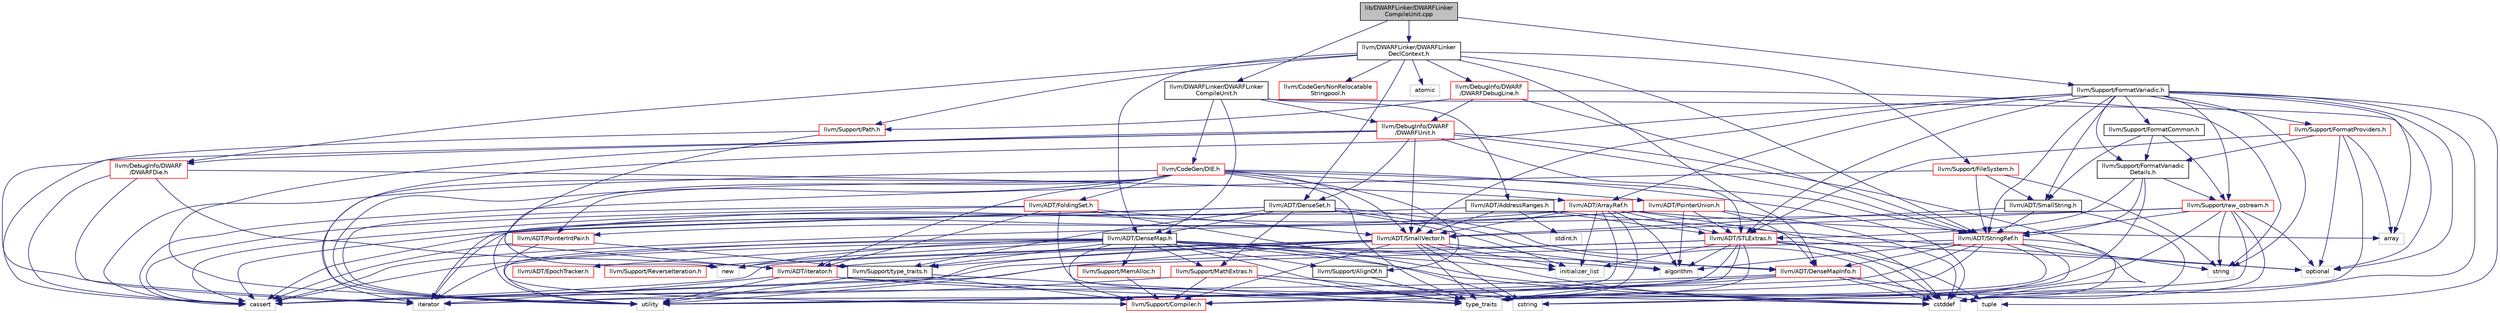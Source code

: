 digraph "lib/DWARFLinker/DWARFLinkerCompileUnit.cpp"
{
 // LATEX_PDF_SIZE
  bgcolor="transparent";
  edge [fontname="Helvetica",fontsize="10",labelfontname="Helvetica",labelfontsize="10"];
  node [fontname="Helvetica",fontsize="10",shape=record];
  Node1 [label="lib/DWARFLinker/DWARFLinker\lCompileUnit.cpp",height=0.2,width=0.4,color="black", fillcolor="grey75", style="filled", fontcolor="black",tooltip=" "];
  Node1 -> Node2 [color="midnightblue",fontsize="10",style="solid",fontname="Helvetica"];
  Node2 [label="llvm/DWARFLinker/DWARFLinker\lCompileUnit.h",height=0.2,width=0.4,color="black",URL="$DWARFLinkerCompileUnit_8h.html",tooltip=" "];
  Node2 -> Node3 [color="midnightblue",fontsize="10",style="solid",fontname="Helvetica"];
  Node3 [label="llvm/ADT/AddressRanges.h",height=0.2,width=0.4,color="black",URL="$AddressRanges_8h.html",tooltip=" "];
  Node3 -> Node4 [color="midnightblue",fontsize="10",style="solid",fontname="Helvetica"];
  Node4 [label="llvm/ADT/STLExtras.h",height=0.2,width=0.4,color="red",URL="$STLExtras_8h.html",tooltip=" "];
  Node4 -> Node33 [color="midnightblue",fontsize="10",style="solid",fontname="Helvetica"];
  Node33 [label="llvm/ADT/iterator.h",height=0.2,width=0.4,color="red",URL="$iterator_8h.html",tooltip=" "];
  Node33 -> Node21 [color="midnightblue",fontsize="10",style="solid",fontname="Helvetica"];
  Node21 [label="cstddef",height=0.2,width=0.4,color="grey75",tooltip=" "];
  Node33 -> Node35 [color="midnightblue",fontsize="10",style="solid",fontname="Helvetica"];
  Node35 [label="iterator",height=0.2,width=0.4,color="grey75",tooltip=" "];
  Node33 -> Node19 [color="midnightblue",fontsize="10",style="solid",fontname="Helvetica"];
  Node19 [label="type_traits",height=0.2,width=0.4,color="grey75",tooltip=" "];
  Node33 -> Node24 [color="midnightblue",fontsize="10",style="solid",fontname="Helvetica"];
  Node24 [label="utility",height=0.2,width=0.4,color="grey75",tooltip=" "];
  Node4 -> Node25 [color="midnightblue",fontsize="10",style="solid",fontname="Helvetica"];
  Node25 [label="algorithm",height=0.2,width=0.4,color="grey75",tooltip=" "];
  Node4 -> Node26 [color="midnightblue",fontsize="10",style="solid",fontname="Helvetica"];
  Node26 [label="cassert",height=0.2,width=0.4,color="grey75",tooltip=" "];
  Node4 -> Node21 [color="midnightblue",fontsize="10",style="solid",fontname="Helvetica"];
  Node4 -> Node39 [color="midnightblue",fontsize="10",style="solid",fontname="Helvetica"];
  Node39 [label="initializer_list",height=0.2,width=0.4,color="grey75",tooltip=" "];
  Node4 -> Node35 [color="midnightblue",fontsize="10",style="solid",fontname="Helvetica"];
  Node4 -> Node27 [color="midnightblue",fontsize="10",style="solid",fontname="Helvetica"];
  Node27 [label="optional",height=0.2,width=0.4,color="grey75",tooltip=" "];
  Node4 -> Node29 [color="midnightblue",fontsize="10",style="solid",fontname="Helvetica"];
  Node29 [label="tuple",height=0.2,width=0.4,color="grey75",tooltip=" "];
  Node4 -> Node19 [color="midnightblue",fontsize="10",style="solid",fontname="Helvetica"];
  Node4 -> Node24 [color="midnightblue",fontsize="10",style="solid",fontname="Helvetica"];
  Node3 -> Node41 [color="midnightblue",fontsize="10",style="solid",fontname="Helvetica"];
  Node41 [label="llvm/ADT/SmallVector.h",height=0.2,width=0.4,color="red",URL="$SmallVector_8h.html",tooltip=" "];
  Node41 -> Node12 [color="midnightblue",fontsize="10",style="solid",fontname="Helvetica"];
  Node12 [label="llvm/Support/Compiler.h",height=0.2,width=0.4,color="red",URL="$Compiler_8h.html",tooltip=" "];
  Node41 -> Node23 [color="midnightblue",fontsize="10",style="solid",fontname="Helvetica"];
  Node23 [label="llvm/Support/type_traits.h",height=0.2,width=0.4,color="black",URL="$type__traits_8h.html",tooltip=" "];
  Node23 -> Node12 [color="midnightblue",fontsize="10",style="solid",fontname="Helvetica"];
  Node23 -> Node19 [color="midnightblue",fontsize="10",style="solid",fontname="Helvetica"];
  Node23 -> Node24 [color="midnightblue",fontsize="10",style="solid",fontname="Helvetica"];
  Node41 -> Node25 [color="midnightblue",fontsize="10",style="solid",fontname="Helvetica"];
  Node41 -> Node26 [color="midnightblue",fontsize="10",style="solid",fontname="Helvetica"];
  Node41 -> Node21 [color="midnightblue",fontsize="10",style="solid",fontname="Helvetica"];
  Node41 -> Node20 [color="midnightblue",fontsize="10",style="solid",fontname="Helvetica"];
  Node20 [label="cstring",height=0.2,width=0.4,color="grey75",tooltip=" "];
  Node41 -> Node39 [color="midnightblue",fontsize="10",style="solid",fontname="Helvetica"];
  Node41 -> Node35 [color="midnightblue",fontsize="10",style="solid",fontname="Helvetica"];
  Node41 -> Node42 [color="midnightblue",fontsize="10",style="solid",fontname="Helvetica"];
  Node42 [label="new",height=0.2,width=0.4,color="grey75",tooltip=" "];
  Node41 -> Node19 [color="midnightblue",fontsize="10",style="solid",fontname="Helvetica"];
  Node41 -> Node24 [color="midnightblue",fontsize="10",style="solid",fontname="Helvetica"];
  Node3 -> Node26 [color="midnightblue",fontsize="10",style="solid",fontname="Helvetica"];
  Node3 -> Node27 [color="midnightblue",fontsize="10",style="solid",fontname="Helvetica"];
  Node3 -> Node9 [color="midnightblue",fontsize="10",style="solid",fontname="Helvetica"];
  Node9 [label="stdint.h",height=0.2,width=0.4,color="grey75",tooltip=" "];
  Node2 -> Node43 [color="midnightblue",fontsize="10",style="solid",fontname="Helvetica"];
  Node43 [label="llvm/ADT/DenseMap.h",height=0.2,width=0.4,color="black",URL="$DenseMap_8h.html",tooltip=" "];
  Node43 -> Node44 [color="midnightblue",fontsize="10",style="solid",fontname="Helvetica"];
  Node44 [label="llvm/ADT/DenseMapInfo.h",height=0.2,width=0.4,color="red",URL="$DenseMapInfo_8h.html",tooltip=" "];
  Node44 -> Node26 [color="midnightblue",fontsize="10",style="solid",fontname="Helvetica"];
  Node44 -> Node21 [color="midnightblue",fontsize="10",style="solid",fontname="Helvetica"];
  Node44 -> Node29 [color="midnightblue",fontsize="10",style="solid",fontname="Helvetica"];
  Node44 -> Node19 [color="midnightblue",fontsize="10",style="solid",fontname="Helvetica"];
  Node44 -> Node24 [color="midnightblue",fontsize="10",style="solid",fontname="Helvetica"];
  Node43 -> Node46 [color="midnightblue",fontsize="10",style="solid",fontname="Helvetica"];
  Node46 [label="llvm/ADT/EpochTracker.h",height=0.2,width=0.4,color="red",URL="$EpochTracker_8h.html",tooltip=" "];
  Node43 -> Node47 [color="midnightblue",fontsize="10",style="solid",fontname="Helvetica"];
  Node47 [label="llvm/Support/AlignOf.h",height=0.2,width=0.4,color="black",URL="$AlignOf_8h.html",tooltip=" "];
  Node47 -> Node19 [color="midnightblue",fontsize="10",style="solid",fontname="Helvetica"];
  Node43 -> Node12 [color="midnightblue",fontsize="10",style="solid",fontname="Helvetica"];
  Node43 -> Node48 [color="midnightblue",fontsize="10",style="solid",fontname="Helvetica"];
  Node48 [label="llvm/Support/MathExtras.h",height=0.2,width=0.4,color="red",URL="$MathExtras_8h.html",tooltip=" "];
  Node48 -> Node12 [color="midnightblue",fontsize="10",style="solid",fontname="Helvetica"];
  Node48 -> Node26 [color="midnightblue",fontsize="10",style="solid",fontname="Helvetica"];
  Node48 -> Node20 [color="midnightblue",fontsize="10",style="solid",fontname="Helvetica"];
  Node48 -> Node19 [color="midnightblue",fontsize="10",style="solid",fontname="Helvetica"];
  Node43 -> Node50 [color="midnightblue",fontsize="10",style="solid",fontname="Helvetica"];
  Node50 [label="llvm/Support/MemAlloc.h",height=0.2,width=0.4,color="red",URL="$MemAlloc_8h.html",tooltip=" "];
  Node50 -> Node12 [color="midnightblue",fontsize="10",style="solid",fontname="Helvetica"];
  Node43 -> Node51 [color="midnightblue",fontsize="10",style="solid",fontname="Helvetica"];
  Node51 [label="llvm/Support/ReverseIteration.h",height=0.2,width=0.4,color="red",URL="$ReverseIteration_8h.html",tooltip=" "];
  Node43 -> Node23 [color="midnightblue",fontsize="10",style="solid",fontname="Helvetica"];
  Node43 -> Node25 [color="midnightblue",fontsize="10",style="solid",fontname="Helvetica"];
  Node43 -> Node26 [color="midnightblue",fontsize="10",style="solid",fontname="Helvetica"];
  Node43 -> Node21 [color="midnightblue",fontsize="10",style="solid",fontname="Helvetica"];
  Node43 -> Node20 [color="midnightblue",fontsize="10",style="solid",fontname="Helvetica"];
  Node43 -> Node39 [color="midnightblue",fontsize="10",style="solid",fontname="Helvetica"];
  Node43 -> Node35 [color="midnightblue",fontsize="10",style="solid",fontname="Helvetica"];
  Node43 -> Node42 [color="midnightblue",fontsize="10",style="solid",fontname="Helvetica"];
  Node43 -> Node19 [color="midnightblue",fontsize="10",style="solid",fontname="Helvetica"];
  Node43 -> Node24 [color="midnightblue",fontsize="10",style="solid",fontname="Helvetica"];
  Node2 -> Node53 [color="midnightblue",fontsize="10",style="solid",fontname="Helvetica"];
  Node53 [label="llvm/CodeGen/DIE.h",height=0.2,width=0.4,color="red",URL="$DIE_8h.html",tooltip=" "];
  Node53 -> Node54 [color="midnightblue",fontsize="10",style="solid",fontname="Helvetica"];
  Node54 [label="llvm/ADT/FoldingSet.h",height=0.2,width=0.4,color="red",URL="$FoldingSet_8h.html",tooltip=" "];
  Node54 -> Node41 [color="midnightblue",fontsize="10",style="solid",fontname="Helvetica"];
  Node54 -> Node33 [color="midnightblue",fontsize="10",style="solid",fontname="Helvetica"];
  Node54 -> Node26 [color="midnightblue",fontsize="10",style="solid",fontname="Helvetica"];
  Node54 -> Node21 [color="midnightblue",fontsize="10",style="solid",fontname="Helvetica"];
  Node54 -> Node19 [color="midnightblue",fontsize="10",style="solid",fontname="Helvetica"];
  Node54 -> Node24 [color="midnightblue",fontsize="10",style="solid",fontname="Helvetica"];
  Node53 -> Node58 [color="midnightblue",fontsize="10",style="solid",fontname="Helvetica"];
  Node58 [label="llvm/ADT/PointerIntPair.h",height=0.2,width=0.4,color="red",URL="$PointerIntPair_8h.html",tooltip=" "];
  Node58 -> Node12 [color="midnightblue",fontsize="10",style="solid",fontname="Helvetica"];
  Node58 -> Node23 [color="midnightblue",fontsize="10",style="solid",fontname="Helvetica"];
  Node58 -> Node26 [color="midnightblue",fontsize="10",style="solid",fontname="Helvetica"];
  Node53 -> Node59 [color="midnightblue",fontsize="10",style="solid",fontname="Helvetica"];
  Node59 [label="llvm/ADT/PointerUnion.h",height=0.2,width=0.4,color="red",URL="$PointerUnion_8h.html",tooltip=" "];
  Node59 -> Node44 [color="midnightblue",fontsize="10",style="solid",fontname="Helvetica"];
  Node59 -> Node58 [color="midnightblue",fontsize="10",style="solid",fontname="Helvetica"];
  Node59 -> Node4 [color="midnightblue",fontsize="10",style="solid",fontname="Helvetica"];
  Node59 -> Node25 [color="midnightblue",fontsize="10",style="solid",fontname="Helvetica"];
  Node59 -> Node26 [color="midnightblue",fontsize="10",style="solid",fontname="Helvetica"];
  Node59 -> Node21 [color="midnightblue",fontsize="10",style="solid",fontname="Helvetica"];
  Node53 -> Node41 [color="midnightblue",fontsize="10",style="solid",fontname="Helvetica"];
  Node53 -> Node61 [color="midnightblue",fontsize="10",style="solid",fontname="Helvetica"];
  Node61 [label="llvm/ADT/StringRef.h",height=0.2,width=0.4,color="red",URL="$StringRef_8h.html",tooltip=" "];
  Node61 -> Node44 [color="midnightblue",fontsize="10",style="solid",fontname="Helvetica"];
  Node61 -> Node12 [color="midnightblue",fontsize="10",style="solid",fontname="Helvetica"];
  Node61 -> Node25 [color="midnightblue",fontsize="10",style="solid",fontname="Helvetica"];
  Node61 -> Node26 [color="midnightblue",fontsize="10",style="solid",fontname="Helvetica"];
  Node61 -> Node21 [color="midnightblue",fontsize="10",style="solid",fontname="Helvetica"];
  Node61 -> Node20 [color="midnightblue",fontsize="10",style="solid",fontname="Helvetica"];
  Node61 -> Node28 [color="midnightblue",fontsize="10",style="solid",fontname="Helvetica"];
  Node28 [label="string",height=0.2,width=0.4,color="grey75",tooltip=" "];
  Node61 -> Node19 [color="midnightblue",fontsize="10",style="solid",fontname="Helvetica"];
  Node61 -> Node24 [color="midnightblue",fontsize="10",style="solid",fontname="Helvetica"];
  Node53 -> Node33 [color="midnightblue",fontsize="10",style="solid",fontname="Helvetica"];
  Node53 -> Node47 [color="midnightblue",fontsize="10",style="solid",fontname="Helvetica"];
  Node53 -> Node26 [color="midnightblue",fontsize="10",style="solid",fontname="Helvetica"];
  Node53 -> Node21 [color="midnightblue",fontsize="10",style="solid",fontname="Helvetica"];
  Node53 -> Node35 [color="midnightblue",fontsize="10",style="solid",fontname="Helvetica"];
  Node53 -> Node42 [color="midnightblue",fontsize="10",style="solid",fontname="Helvetica"];
  Node53 -> Node19 [color="midnightblue",fontsize="10",style="solid",fontname="Helvetica"];
  Node53 -> Node24 [color="midnightblue",fontsize="10",style="solid",fontname="Helvetica"];
  Node2 -> Node81 [color="midnightblue",fontsize="10",style="solid",fontname="Helvetica"];
  Node81 [label="llvm/DebugInfo/DWARF\l/DWARFUnit.h",height=0.2,width=0.4,color="red",URL="$DWARFUnit_8h.html",tooltip=" "];
  Node81 -> Node82 [color="midnightblue",fontsize="10",style="solid",fontname="Helvetica"];
  Node82 [label="llvm/ADT/DenseSet.h",height=0.2,width=0.4,color="black",URL="$DenseSet_8h.html",tooltip=" "];
  Node82 -> Node43 [color="midnightblue",fontsize="10",style="solid",fontname="Helvetica"];
  Node82 -> Node44 [color="midnightblue",fontsize="10",style="solid",fontname="Helvetica"];
  Node82 -> Node48 [color="midnightblue",fontsize="10",style="solid",fontname="Helvetica"];
  Node82 -> Node23 [color="midnightblue",fontsize="10",style="solid",fontname="Helvetica"];
  Node82 -> Node21 [color="midnightblue",fontsize="10",style="solid",fontname="Helvetica"];
  Node82 -> Node39 [color="midnightblue",fontsize="10",style="solid",fontname="Helvetica"];
  Node82 -> Node35 [color="midnightblue",fontsize="10",style="solid",fontname="Helvetica"];
  Node82 -> Node24 [color="midnightblue",fontsize="10",style="solid",fontname="Helvetica"];
  Node81 -> Node4 [color="midnightblue",fontsize="10",style="solid",fontname="Helvetica"];
  Node81 -> Node41 [color="midnightblue",fontsize="10",style="solid",fontname="Helvetica"];
  Node81 -> Node61 [color="midnightblue",fontsize="10",style="solid",fontname="Helvetica"];
  Node81 -> Node112 [color="midnightblue",fontsize="10",style="solid",fontname="Helvetica"];
  Node112 [label="llvm/DebugInfo/DWARF\l/DWARFDie.h",height=0.2,width=0.4,color="red",URL="$DWARFDie_8h.html",tooltip=" "];
  Node112 -> Node65 [color="midnightblue",fontsize="10",style="solid",fontname="Helvetica"];
  Node65 [label="llvm/ADT/ArrayRef.h",height=0.2,width=0.4,color="red",URL="$ArrayRef_8h.html",tooltip=" "];
  Node65 -> Node41 [color="midnightblue",fontsize="10",style="solid",fontname="Helvetica"];
  Node65 -> Node4 [color="midnightblue",fontsize="10",style="solid",fontname="Helvetica"];
  Node65 -> Node12 [color="midnightblue",fontsize="10",style="solid",fontname="Helvetica"];
  Node65 -> Node25 [color="midnightblue",fontsize="10",style="solid",fontname="Helvetica"];
  Node65 -> Node66 [color="midnightblue",fontsize="10",style="solid",fontname="Helvetica"];
  Node66 [label="array",height=0.2,width=0.4,color="grey75",tooltip=" "];
  Node65 -> Node26 [color="midnightblue",fontsize="10",style="solid",fontname="Helvetica"];
  Node65 -> Node21 [color="midnightblue",fontsize="10",style="solid",fontname="Helvetica"];
  Node65 -> Node39 [color="midnightblue",fontsize="10",style="solid",fontname="Helvetica"];
  Node65 -> Node35 [color="midnightblue",fontsize="10",style="solid",fontname="Helvetica"];
  Node65 -> Node19 [color="midnightblue",fontsize="10",style="solid",fontname="Helvetica"];
  Node112 -> Node33 [color="midnightblue",fontsize="10",style="solid",fontname="Helvetica"];
  Node112 -> Node26 [color="midnightblue",fontsize="10",style="solid",fontname="Helvetica"];
  Node112 -> Node35 [color="midnightblue",fontsize="10",style="solid",fontname="Helvetica"];
  Node81 -> Node26 [color="midnightblue",fontsize="10",style="solid",fontname="Helvetica"];
  Node81 -> Node21 [color="midnightblue",fontsize="10",style="solid",fontname="Helvetica"];
  Node81 -> Node24 [color="midnightblue",fontsize="10",style="solid",fontname="Helvetica"];
  Node2 -> Node27 [color="midnightblue",fontsize="10",style="solid",fontname="Helvetica"];
  Node1 -> Node119 [color="midnightblue",fontsize="10",style="solid",fontname="Helvetica"];
  Node119 [label="llvm/DWARFLinker/DWARFLinker\lDeclContext.h",height=0.2,width=0.4,color="black",URL="$DWARFLinkerDeclContext_8h.html",tooltip=" "];
  Node119 -> Node43 [color="midnightblue",fontsize="10",style="solid",fontname="Helvetica"];
  Node119 -> Node44 [color="midnightblue",fontsize="10",style="solid",fontname="Helvetica"];
  Node119 -> Node82 [color="midnightblue",fontsize="10",style="solid",fontname="Helvetica"];
  Node119 -> Node61 [color="midnightblue",fontsize="10",style="solid",fontname="Helvetica"];
  Node119 -> Node120 [color="midnightblue",fontsize="10",style="solid",fontname="Helvetica"];
  Node120 [label="llvm/CodeGen/NonRelocatable\lStringpool.h",height=0.2,width=0.4,color="red",URL="$NonRelocatableStringpool_8h.html",tooltip=" "];
  Node119 -> Node121 [color="midnightblue",fontsize="10",style="solid",fontname="Helvetica"];
  Node121 [label="llvm/DebugInfo/DWARF\l/DWARFDebugLine.h",height=0.2,width=0.4,color="red",URL="$DWARFDebugLine_8h.html",tooltip=" "];
  Node121 -> Node61 [color="midnightblue",fontsize="10",style="solid",fontname="Helvetica"];
  Node121 -> Node81 [color="midnightblue",fontsize="10",style="solid",fontname="Helvetica"];
  Node121 -> Node123 [color="midnightblue",fontsize="10",style="solid",fontname="Helvetica"];
  Node123 [label="llvm/Support/Path.h",height=0.2,width=0.4,color="red",URL="$Path_8h.html",tooltip=" "];
  Node123 -> Node33 [color="midnightblue",fontsize="10",style="solid",fontname="Helvetica"];
  Node123 -> Node35 [color="midnightblue",fontsize="10",style="solid",fontname="Helvetica"];
  Node121 -> Node28 [color="midnightblue",fontsize="10",style="solid",fontname="Helvetica"];
  Node119 -> Node112 [color="midnightblue",fontsize="10",style="solid",fontname="Helvetica"];
  Node119 -> Node124 [color="midnightblue",fontsize="10",style="solid",fontname="Helvetica"];
  Node124 [label="llvm/Support/FileSystem.h",height=0.2,width=0.4,color="red",URL="$FileSystem_8h.html",tooltip=" "];
  Node124 -> Node98 [color="midnightblue",fontsize="10",style="solid",fontname="Helvetica"];
  Node98 [label="llvm/ADT/SmallString.h",height=0.2,width=0.4,color="black",URL="$SmallString_8h.html",tooltip=" "];
  Node98 -> Node41 [color="midnightblue",fontsize="10",style="solid",fontname="Helvetica"];
  Node98 -> Node61 [color="midnightblue",fontsize="10",style="solid",fontname="Helvetica"];
  Node98 -> Node21 [color="midnightblue",fontsize="10",style="solid",fontname="Helvetica"];
  Node124 -> Node61 [color="midnightblue",fontsize="10",style="solid",fontname="Helvetica"];
  Node124 -> Node26 [color="midnightblue",fontsize="10",style="solid",fontname="Helvetica"];
  Node124 -> Node28 [color="midnightblue",fontsize="10",style="solid",fontname="Helvetica"];
  Node119 -> Node123 [color="midnightblue",fontsize="10",style="solid",fontname="Helvetica"];
  Node119 -> Node134 [color="midnightblue",fontsize="10",style="solid",fontname="Helvetica"];
  Node134 [label="atomic",height=0.2,width=0.4,color="grey75",tooltip=" "];
  Node1 -> Node135 [color="midnightblue",fontsize="10",style="solid",fontname="Helvetica"];
  Node135 [label="llvm/Support/FormatVariadic.h",height=0.2,width=0.4,color="black",URL="$FormatVariadic_8h.html",tooltip=" "];
  Node135 -> Node65 [color="midnightblue",fontsize="10",style="solid",fontname="Helvetica"];
  Node135 -> Node4 [color="midnightblue",fontsize="10",style="solid",fontname="Helvetica"];
  Node135 -> Node98 [color="midnightblue",fontsize="10",style="solid",fontname="Helvetica"];
  Node135 -> Node41 [color="midnightblue",fontsize="10",style="solid",fontname="Helvetica"];
  Node135 -> Node61 [color="midnightblue",fontsize="10",style="solid",fontname="Helvetica"];
  Node135 -> Node136 [color="midnightblue",fontsize="10",style="solid",fontname="Helvetica"];
  Node136 [label="llvm/Support/FormatCommon.h",height=0.2,width=0.4,color="black",URL="$FormatCommon_8h.html",tooltip=" "];
  Node136 -> Node98 [color="midnightblue",fontsize="10",style="solid",fontname="Helvetica"];
  Node136 -> Node69 [color="midnightblue",fontsize="10",style="solid",fontname="Helvetica"];
  Node69 [label="llvm/Support/FormatVariadic\lDetails.h",height=0.2,width=0.4,color="black",URL="$FormatVariadicDetails_8h.html",tooltip=" "];
  Node69 -> Node61 [color="midnightblue",fontsize="10",style="solid",fontname="Helvetica"];
  Node69 -> Node4 [color="midnightblue",fontsize="10",style="solid",fontname="Helvetica"];
  Node69 -> Node70 [color="midnightblue",fontsize="10",style="solid",fontname="Helvetica"];
  Node70 [label="llvm/Support/raw_ostream.h",height=0.2,width=0.4,color="red",URL="$raw__ostream_8h.html",tooltip=" "];
  Node70 -> Node41 [color="midnightblue",fontsize="10",style="solid",fontname="Helvetica"];
  Node70 -> Node61 [color="midnightblue",fontsize="10",style="solid",fontname="Helvetica"];
  Node70 -> Node26 [color="midnightblue",fontsize="10",style="solid",fontname="Helvetica"];
  Node70 -> Node21 [color="midnightblue",fontsize="10",style="solid",fontname="Helvetica"];
  Node70 -> Node20 [color="midnightblue",fontsize="10",style="solid",fontname="Helvetica"];
  Node70 -> Node27 [color="midnightblue",fontsize="10",style="solid",fontname="Helvetica"];
  Node70 -> Node28 [color="midnightblue",fontsize="10",style="solid",fontname="Helvetica"];
  Node70 -> Node19 [color="midnightblue",fontsize="10",style="solid",fontname="Helvetica"];
  Node69 -> Node19 [color="midnightblue",fontsize="10",style="solid",fontname="Helvetica"];
  Node136 -> Node70 [color="midnightblue",fontsize="10",style="solid",fontname="Helvetica"];
  Node135 -> Node126 [color="midnightblue",fontsize="10",style="solid",fontname="Helvetica"];
  Node126 [label="llvm/Support/FormatProviders.h",height=0.2,width=0.4,color="red",URL="$FormatProviders_8h.html",tooltip=" "];
  Node126 -> Node4 [color="midnightblue",fontsize="10",style="solid",fontname="Helvetica"];
  Node126 -> Node69 [color="midnightblue",fontsize="10",style="solid",fontname="Helvetica"];
  Node126 -> Node66 [color="midnightblue",fontsize="10",style="solid",fontname="Helvetica"];
  Node126 -> Node27 [color="midnightblue",fontsize="10",style="solid",fontname="Helvetica"];
  Node126 -> Node19 [color="midnightblue",fontsize="10",style="solid",fontname="Helvetica"];
  Node135 -> Node69 [color="midnightblue",fontsize="10",style="solid",fontname="Helvetica"];
  Node135 -> Node70 [color="midnightblue",fontsize="10",style="solid",fontname="Helvetica"];
  Node135 -> Node66 [color="midnightblue",fontsize="10",style="solid",fontname="Helvetica"];
  Node135 -> Node21 [color="midnightblue",fontsize="10",style="solid",fontname="Helvetica"];
  Node135 -> Node27 [color="midnightblue",fontsize="10",style="solid",fontname="Helvetica"];
  Node135 -> Node28 [color="midnightblue",fontsize="10",style="solid",fontname="Helvetica"];
  Node135 -> Node29 [color="midnightblue",fontsize="10",style="solid",fontname="Helvetica"];
  Node135 -> Node24 [color="midnightblue",fontsize="10",style="solid",fontname="Helvetica"];
}
